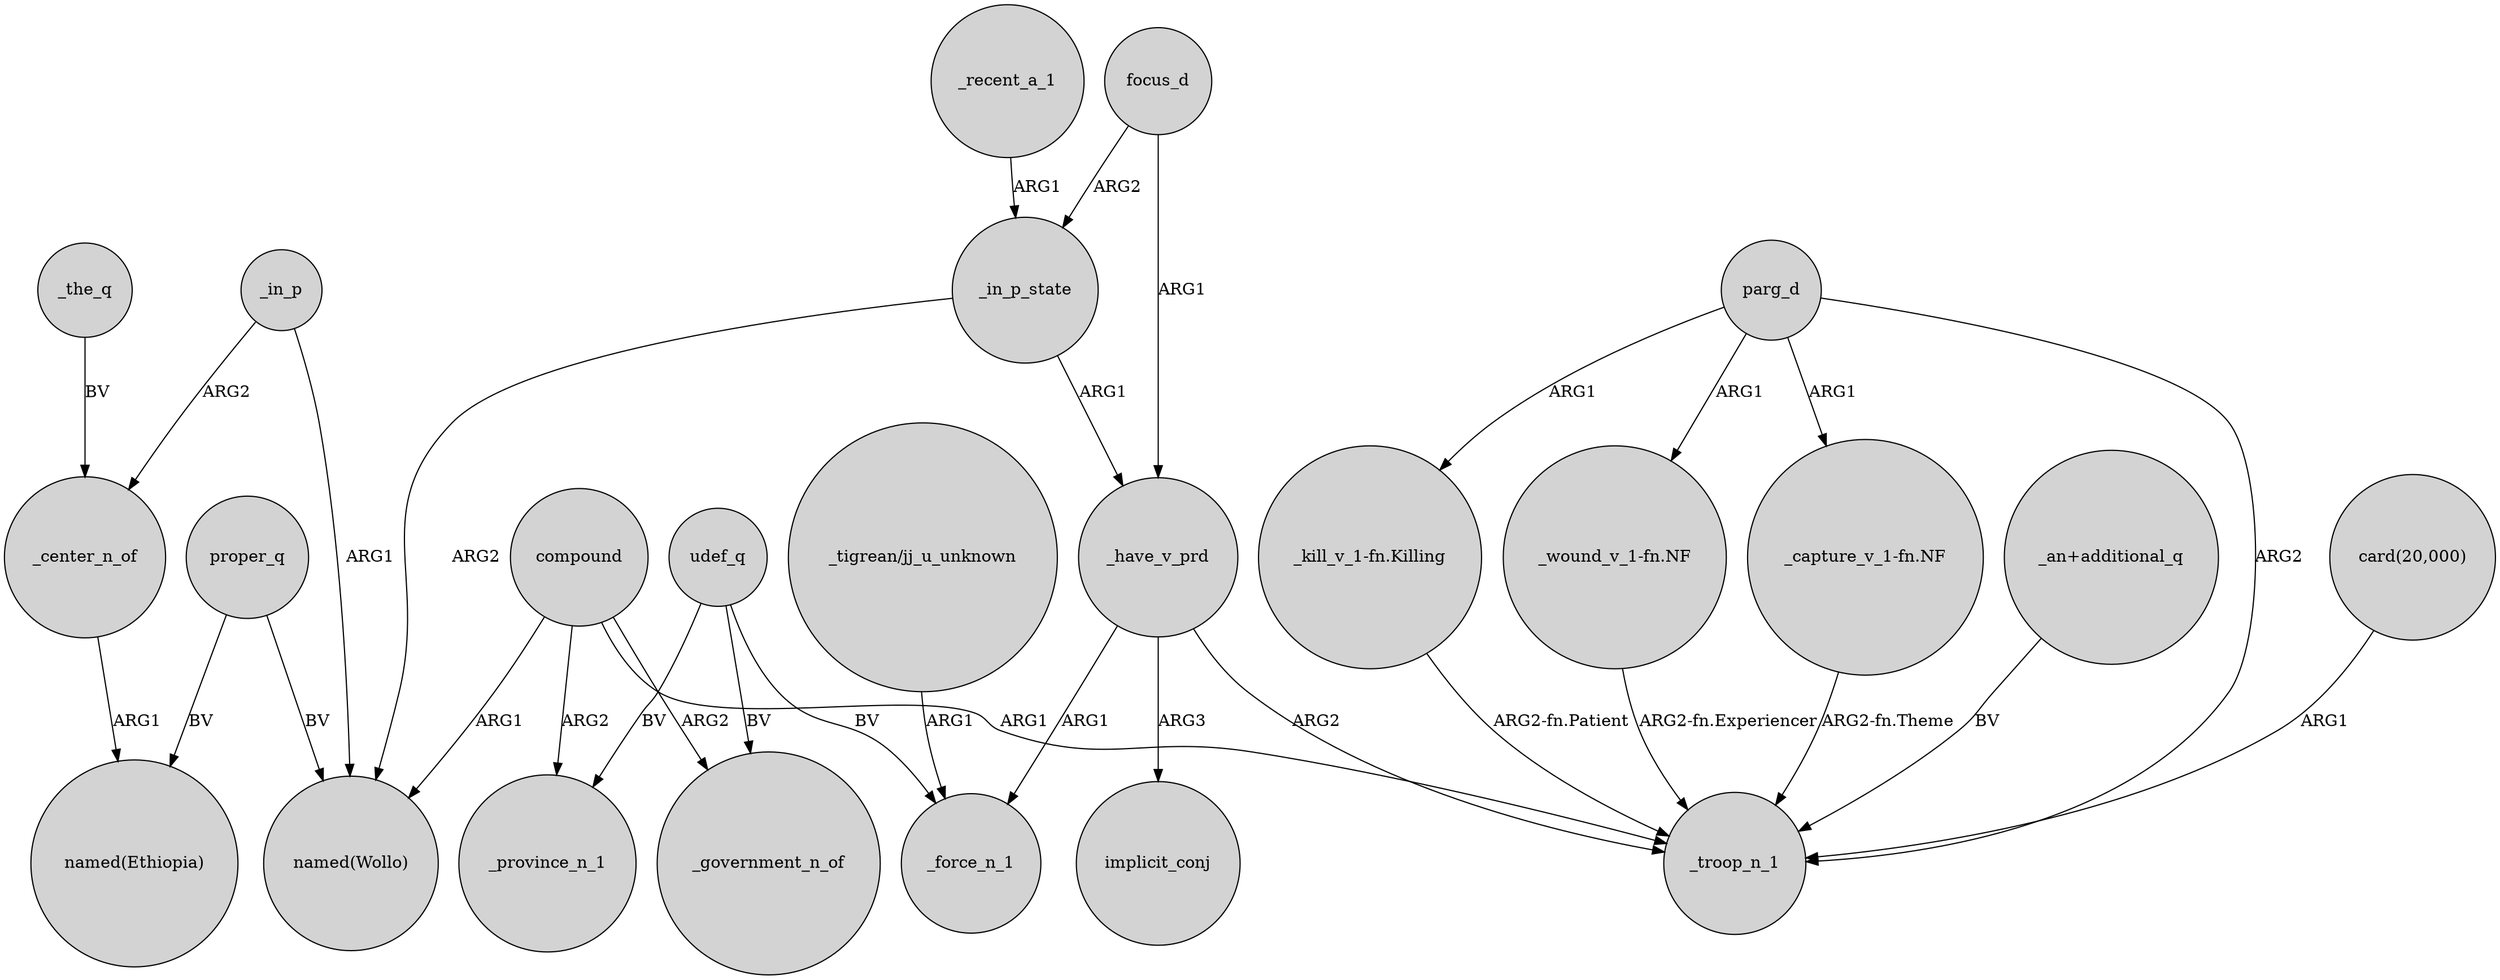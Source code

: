 digraph {
	node [shape=circle style=filled]
	_the_q -> _center_n_of [label=BV]
	_center_n_of -> "named(Ethiopia)" [label=ARG1]
	udef_q -> _force_n_1 [label=BV]
	_recent_a_1 -> _in_p_state [label=ARG1]
	"_capture_v_1-fn.NF" -> _troop_n_1 [label="ARG2-fn.Theme"]
	compound -> _government_n_of [label=ARG2]
	udef_q -> _government_n_of [label=BV]
	parg_d -> "_kill_v_1-fn.Killing" [label=ARG1]
	_in_p -> _center_n_of [label=ARG2]
	focus_d -> _in_p_state [label=ARG2]
	parg_d -> _troop_n_1 [label=ARG2]
	focus_d -> _have_v_prd [label=ARG1]
	compound -> "named(Wollo)" [label=ARG1]
	compound -> _province_n_1 [label=ARG2]
	"_kill_v_1-fn.Killing" -> _troop_n_1 [label="ARG2-fn.Patient"]
	"_an+additional_q" -> _troop_n_1 [label=BV]
	_have_v_prd -> _troop_n_1 [label=ARG2]
	"_wound_v_1-fn.NF" -> _troop_n_1 [label="ARG2-fn.Experiencer"]
	udef_q -> _province_n_1 [label=BV]
	"card(20,000)" -> _troop_n_1 [label=ARG1]
	parg_d -> "_capture_v_1-fn.NF" [label=ARG1]
	_have_v_prd -> implicit_conj [label=ARG3]
	_in_p_state -> _have_v_prd [label=ARG1]
	_in_p_state -> "named(Wollo)" [label=ARG2]
	proper_q -> "named(Ethiopia)" [label=BV]
	_in_p -> "named(Wollo)" [label=ARG1]
	_have_v_prd -> _force_n_1 [label=ARG1]
	"_tigrean/jj_u_unknown" -> _force_n_1 [label=ARG1]
	parg_d -> "_wound_v_1-fn.NF" [label=ARG1]
	proper_q -> "named(Wollo)" [label=BV]
	compound -> _troop_n_1 [label=ARG1]
}

